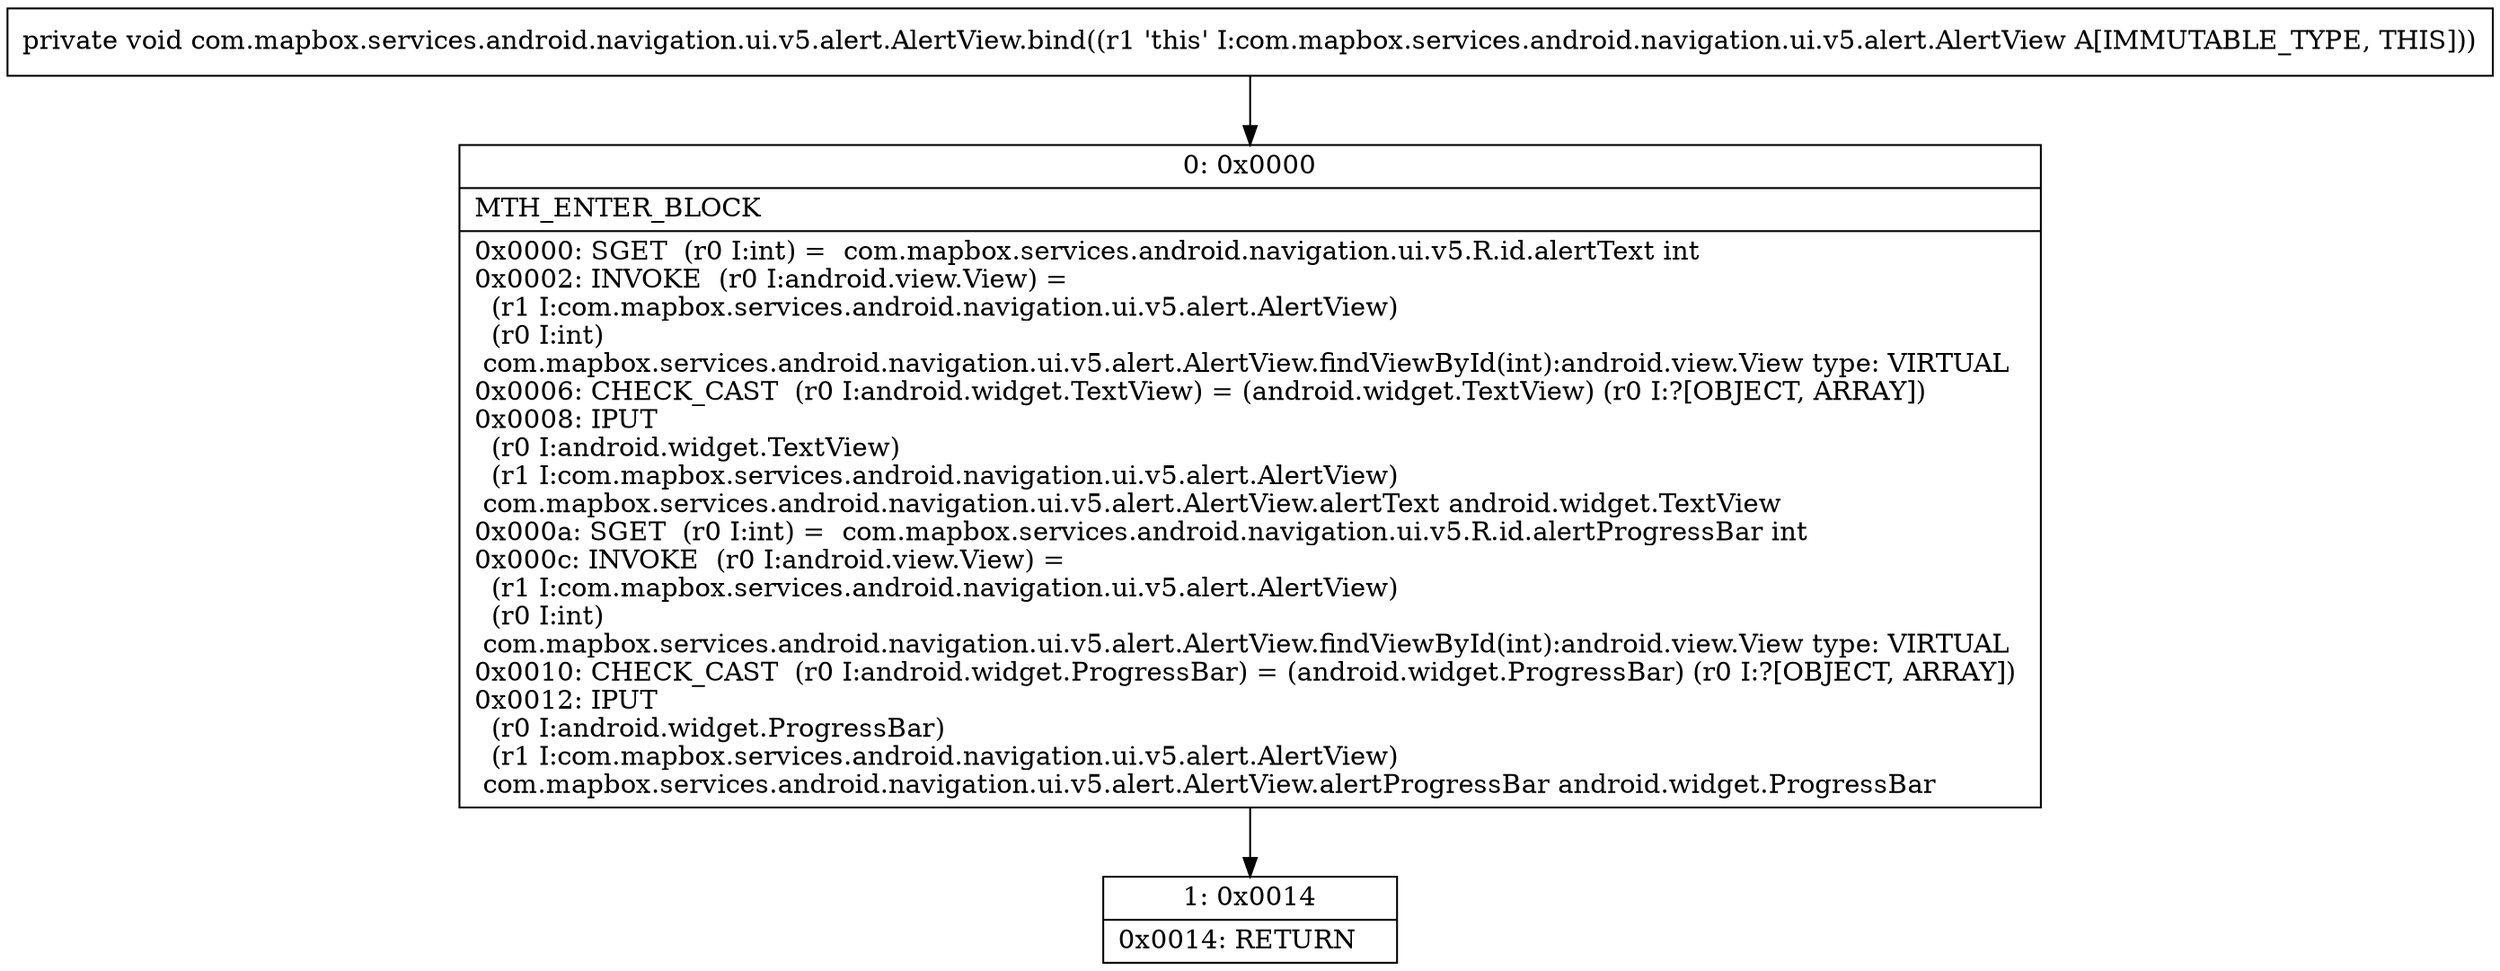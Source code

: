 digraph "CFG forcom.mapbox.services.android.navigation.ui.v5.alert.AlertView.bind()V" {
Node_0 [shape=record,label="{0\:\ 0x0000|MTH_ENTER_BLOCK\l|0x0000: SGET  (r0 I:int) =  com.mapbox.services.android.navigation.ui.v5.R.id.alertText int \l0x0002: INVOKE  (r0 I:android.view.View) = \l  (r1 I:com.mapbox.services.android.navigation.ui.v5.alert.AlertView)\l  (r0 I:int)\l com.mapbox.services.android.navigation.ui.v5.alert.AlertView.findViewById(int):android.view.View type: VIRTUAL \l0x0006: CHECK_CAST  (r0 I:android.widget.TextView) = (android.widget.TextView) (r0 I:?[OBJECT, ARRAY]) \l0x0008: IPUT  \l  (r0 I:android.widget.TextView)\l  (r1 I:com.mapbox.services.android.navigation.ui.v5.alert.AlertView)\l com.mapbox.services.android.navigation.ui.v5.alert.AlertView.alertText android.widget.TextView \l0x000a: SGET  (r0 I:int) =  com.mapbox.services.android.navigation.ui.v5.R.id.alertProgressBar int \l0x000c: INVOKE  (r0 I:android.view.View) = \l  (r1 I:com.mapbox.services.android.navigation.ui.v5.alert.AlertView)\l  (r0 I:int)\l com.mapbox.services.android.navigation.ui.v5.alert.AlertView.findViewById(int):android.view.View type: VIRTUAL \l0x0010: CHECK_CAST  (r0 I:android.widget.ProgressBar) = (android.widget.ProgressBar) (r0 I:?[OBJECT, ARRAY]) \l0x0012: IPUT  \l  (r0 I:android.widget.ProgressBar)\l  (r1 I:com.mapbox.services.android.navigation.ui.v5.alert.AlertView)\l com.mapbox.services.android.navigation.ui.v5.alert.AlertView.alertProgressBar android.widget.ProgressBar \l}"];
Node_1 [shape=record,label="{1\:\ 0x0014|0x0014: RETURN   \l}"];
MethodNode[shape=record,label="{private void com.mapbox.services.android.navigation.ui.v5.alert.AlertView.bind((r1 'this' I:com.mapbox.services.android.navigation.ui.v5.alert.AlertView A[IMMUTABLE_TYPE, THIS])) }"];
MethodNode -> Node_0;
Node_0 -> Node_1;
}

